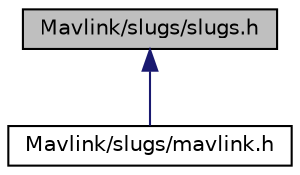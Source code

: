 digraph "Mavlink/slugs/slugs.h"
{
  edge [fontname="Helvetica",fontsize="10",labelfontname="Helvetica",labelfontsize="10"];
  node [fontname="Helvetica",fontsize="10",shape=record];
  Node171 [label="Mavlink/slugs/slugs.h",height=0.2,width=0.4,color="black", fillcolor="grey75", style="filled", fontcolor="black"];
  Node171 -> Node172 [dir="back",color="midnightblue",fontsize="10",style="solid",fontname="Helvetica"];
  Node172 [label="Mavlink/slugs/mavlink.h",height=0.2,width=0.4,color="black", fillcolor="white", style="filled",URL="$slugs_2mavlink_8h.html",tooltip="MAVLink comm protocol built from slugs.xml. "];
}
